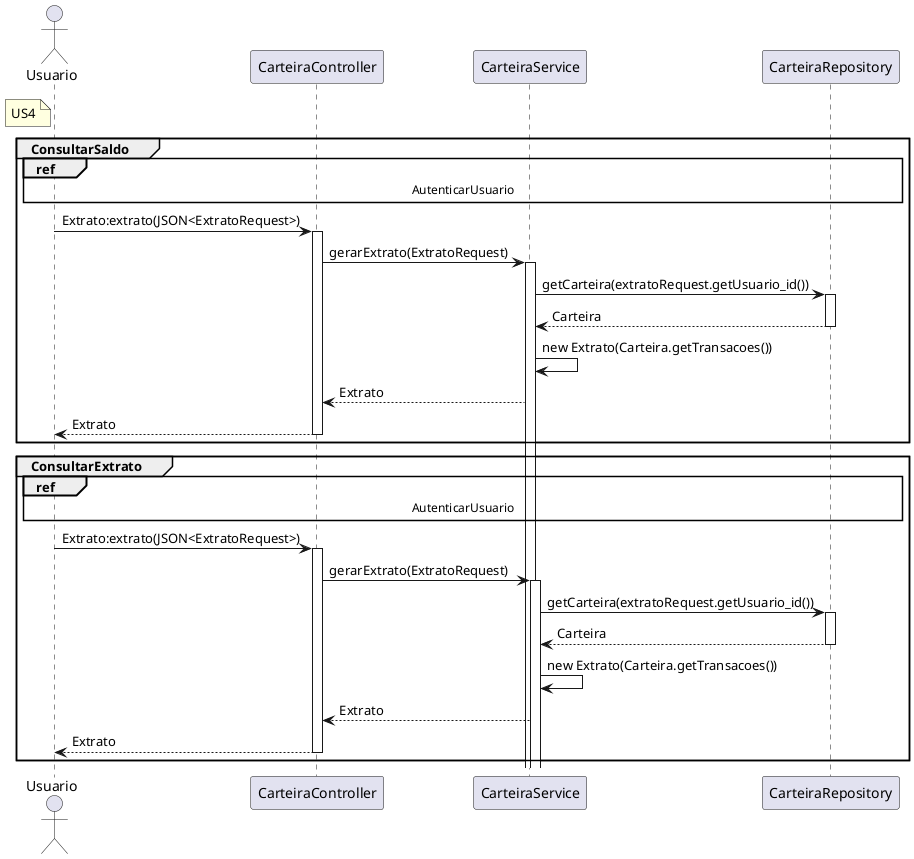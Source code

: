 @startuml Usuario


actor "Usuario" as Usuario
note left of Usuario #LightYellow
US4
end note

participant "CarteiraController" as CarteiraController
participant "CarteiraService" as CarteiraService
participant "CarteiraRepository" as CarteiraRepository

group ConsultarSaldo
    ref over Usuario,CarteiraController, CarteiraService, CarteiraRepository : AutenticarUsuario
    Usuario -> CarteiraController: Extrato:extrato(JSON<ExtratoRequest>)
    activate CarteiraController
    CarteiraController -> CarteiraService: gerarExtrato(ExtratoRequest)
    activate CarteiraService
    CarteiraService -> CarteiraRepository : getCarteira(extratoRequest.getUsuario_id())
    activate CarteiraRepository
    CarteiraRepository --> CarteiraService : Carteira
    deactivate CarteiraRepository
    CarteiraService -> CarteiraService : new Extrato(Carteira.getTransacoes())
    CarteiraService --> CarteiraController: Extrato
    CarteiraController --> Usuario : Extrato
    deactivate CarteiraController
end

group ConsultarExtrato
    ref over Usuario,CarteiraController, CarteiraService, CarteiraRepository : AutenticarUsuario
    Usuario -> CarteiraController: Extrato:extrato(JSON<ExtratoRequest>)
    activate CarteiraController
    CarteiraController -> CarteiraService: gerarExtrato(ExtratoRequest)
    activate CarteiraService
    CarteiraService -> CarteiraRepository : getCarteira(extratoRequest.getUsuario_id())
    activate CarteiraRepository
    CarteiraRepository --> CarteiraService : Carteira
    deactivate CarteiraRepository
    CarteiraService -> CarteiraService : new Extrato(Carteira.getTransacoes())
    CarteiraService --> CarteiraController: Extrato
    CarteiraController --> Usuario : Extrato
    deactivate CarteiraController
end






' --> Sincrono 
' -->> Assincrono
' <-- Retorno Sincrono
' <<-- Retorno Assíncrono

@enduml